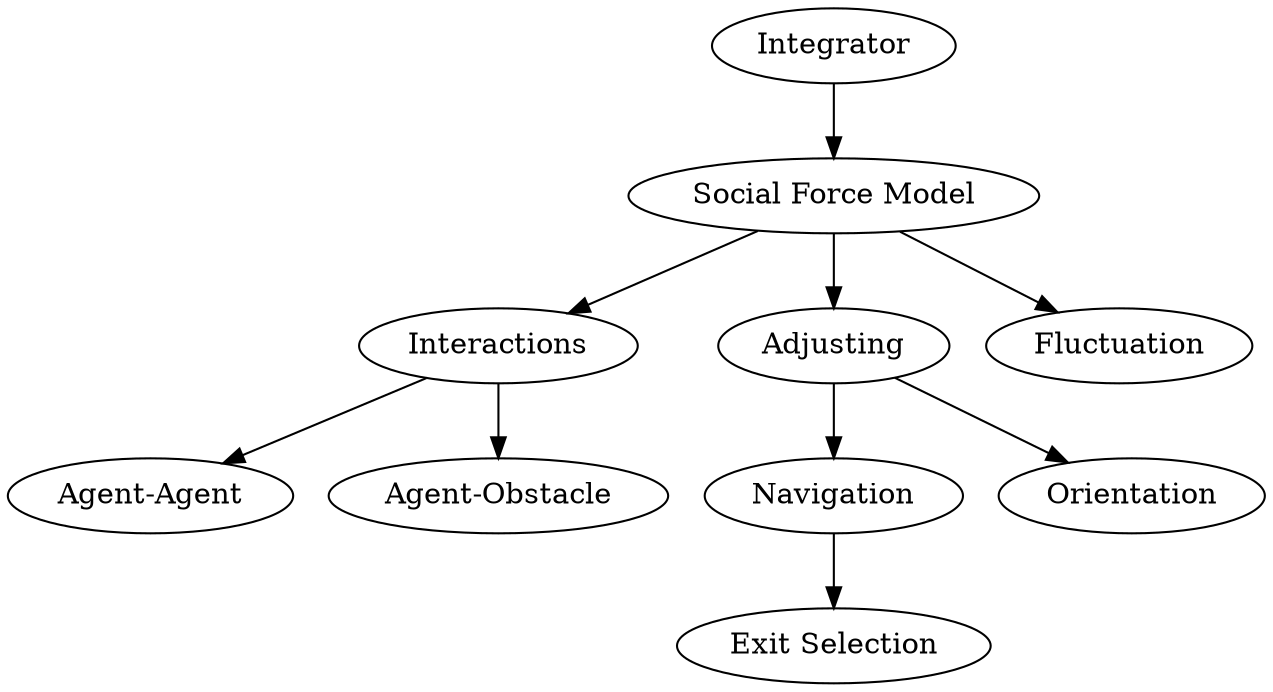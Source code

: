 digraph foo {
      "Integrator" -> "Social Force Model";
      "Social Force Model" -> {
          "Interactions";
          "Adjusting";
          "Fluctuation";
      }
      "Adjusting" -> {
        "Navigation";
        "Orientation";
      }
      "Navigation" -> "Exit Selection";
      "Interactions" -> {
        "Agent-Agent";
        "Agent-Obstacle"
      }
    }
